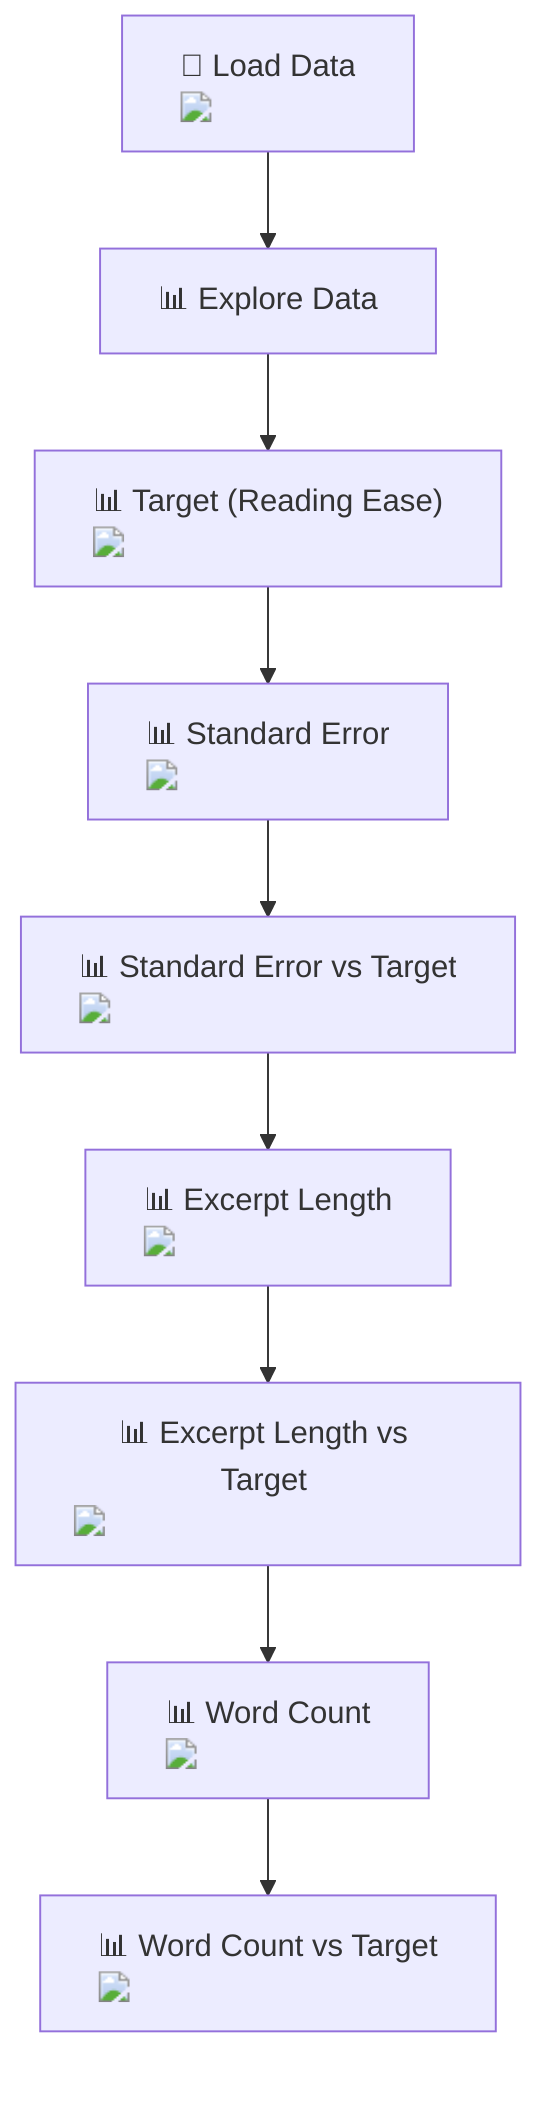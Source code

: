 graph TD;
    A["📂 Load Data <img src='file.svg' />"] --> B["📊 Explore Data"];
    B --> C["📊 Target (Reading Ease) <img src='hist_template.svg' />"];
    C --> D["📊 Standard Error <img src='hist_template.svg' />"];
    D --> E["📊 Standard Error vs Target <img src='scatter_plot_template.svg' />"];
    E --> F["📊 Excerpt Length <img src='hist_template.svg' />"];
    F --> G["📊 Excerpt Length vs Target <img src='scatter_plot_template.svg' />"];
    G --> H["📊 Word Count <img src='hist_template.svg' />"];
    H --> I["📊 Word Count vs Target <img src='scatter_plot_template.svg' />"];